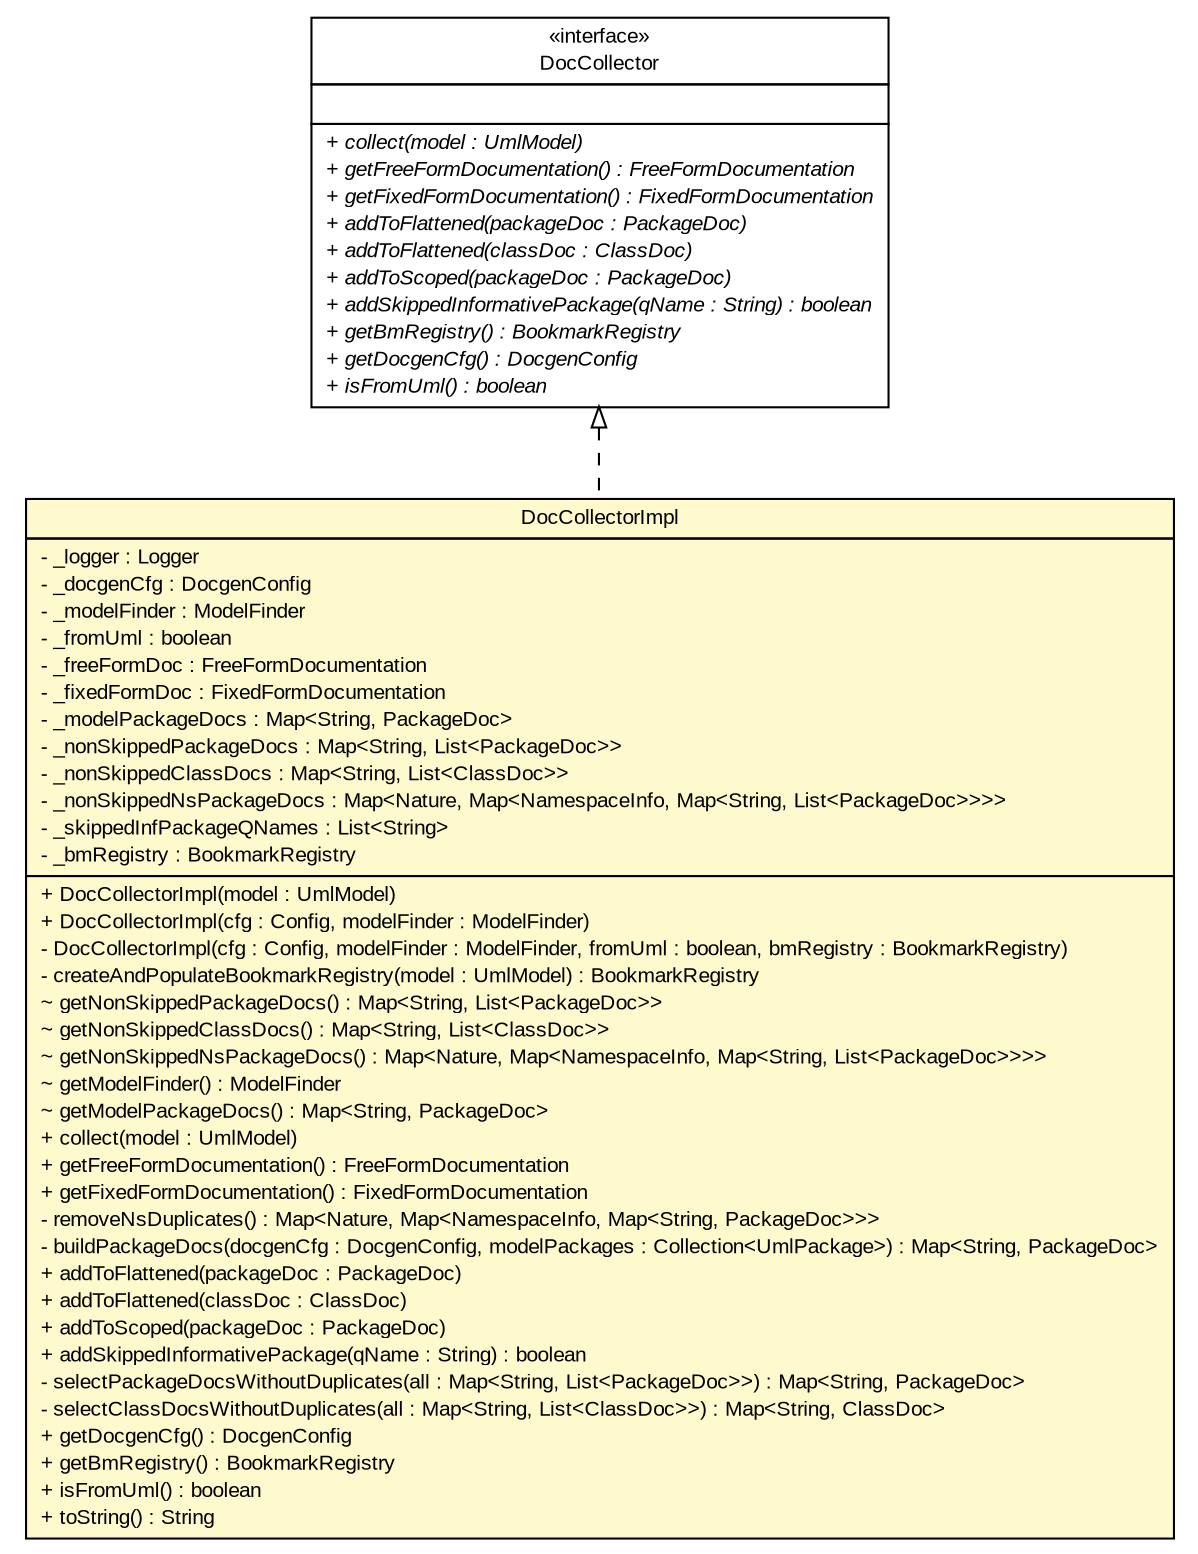 #!/usr/local/bin/dot
#
# Class diagram 
# Generated by UMLGraph version R5_6_6-6-g3bdff0 (http://www.umlgraph.org/)
#

digraph G {
	edge [fontname="arial",fontsize=10,labelfontname="arial",labelfontsize=10];
	node [fontname="arial",fontsize=10,shape=plaintext];
	nodesep=0.25;
	ranksep=0.5;
	// org.tanjakostic.jcleancim.docgen.collector.DocCollector
	c102711 [label=<<table title="org.tanjakostic.jcleancim.docgen.collector.DocCollector" border="0" cellborder="1" cellspacing="0" cellpadding="2" port="p" href="../DocCollector.html">
		<tr><td><table border="0" cellspacing="0" cellpadding="1">
<tr><td align="center" balign="center"> &#171;interface&#187; </td></tr>
<tr><td align="center" balign="center"> DocCollector </td></tr>
		</table></td></tr>
		<tr><td><table border="0" cellspacing="0" cellpadding="1">
<tr><td align="left" balign="left">  </td></tr>
		</table></td></tr>
		<tr><td><table border="0" cellspacing="0" cellpadding="1">
<tr><td align="left" balign="left"><font face="Arial Italic" point-size="10.0"> + collect(model : UmlModel) </font></td></tr>
<tr><td align="left" balign="left"><font face="Arial Italic" point-size="10.0"> + getFreeFormDocumentation() : FreeFormDocumentation </font></td></tr>
<tr><td align="left" balign="left"><font face="Arial Italic" point-size="10.0"> + getFixedFormDocumentation() : FixedFormDocumentation </font></td></tr>
<tr><td align="left" balign="left"><font face="Arial Italic" point-size="10.0"> + addToFlattened(packageDoc : PackageDoc) </font></td></tr>
<tr><td align="left" balign="left"><font face="Arial Italic" point-size="10.0"> + addToFlattened(classDoc : ClassDoc) </font></td></tr>
<tr><td align="left" balign="left"><font face="Arial Italic" point-size="10.0"> + addToScoped(packageDoc : PackageDoc) </font></td></tr>
<tr><td align="left" balign="left"><font face="Arial Italic" point-size="10.0"> + addSkippedInformativePackage(qName : String) : boolean </font></td></tr>
<tr><td align="left" balign="left"><font face="Arial Italic" point-size="10.0"> + getBmRegistry() : BookmarkRegistry </font></td></tr>
<tr><td align="left" balign="left"><font face="Arial Italic" point-size="10.0"> + getDocgenCfg() : DocgenConfig </font></td></tr>
<tr><td align="left" balign="left"><font face="Arial Italic" point-size="10.0"> + isFromUml() : boolean </font></td></tr>
		</table></td></tr>
		</table>>, URL="../DocCollector.html", fontname="arial", fontcolor="black", fontsize=10.0];
	// org.tanjakostic.jcleancim.docgen.collector.impl.DocCollectorImpl
	c102731 [label=<<table title="org.tanjakostic.jcleancim.docgen.collector.impl.DocCollectorImpl" border="0" cellborder="1" cellspacing="0" cellpadding="2" port="p" bgcolor="lemonChiffon" href="./DocCollectorImpl.html">
		<tr><td><table border="0" cellspacing="0" cellpadding="1">
<tr><td align="center" balign="center"> DocCollectorImpl </td></tr>
		</table></td></tr>
		<tr><td><table border="0" cellspacing="0" cellpadding="1">
<tr><td align="left" balign="left"> - _logger : Logger </td></tr>
<tr><td align="left" balign="left"> - _docgenCfg : DocgenConfig </td></tr>
<tr><td align="left" balign="left"> - _modelFinder : ModelFinder </td></tr>
<tr><td align="left" balign="left"> - _fromUml : boolean </td></tr>
<tr><td align="left" balign="left"> - _freeFormDoc : FreeFormDocumentation </td></tr>
<tr><td align="left" balign="left"> - _fixedFormDoc : FixedFormDocumentation </td></tr>
<tr><td align="left" balign="left"> - _modelPackageDocs : Map&lt;String, PackageDoc&gt; </td></tr>
<tr><td align="left" balign="left"> - _nonSkippedPackageDocs : Map&lt;String, List&lt;PackageDoc&gt;&gt; </td></tr>
<tr><td align="left" balign="left"> - _nonSkippedClassDocs : Map&lt;String, List&lt;ClassDoc&gt;&gt; </td></tr>
<tr><td align="left" balign="left"> - _nonSkippedNsPackageDocs : Map&lt;Nature, Map&lt;NamespaceInfo, Map&lt;String, List&lt;PackageDoc&gt;&gt;&gt;&gt; </td></tr>
<tr><td align="left" balign="left"> - _skippedInfPackageQNames : List&lt;String&gt; </td></tr>
<tr><td align="left" balign="left"> - _bmRegistry : BookmarkRegistry </td></tr>
		</table></td></tr>
		<tr><td><table border="0" cellspacing="0" cellpadding="1">
<tr><td align="left" balign="left"> + DocCollectorImpl(model : UmlModel) </td></tr>
<tr><td align="left" balign="left"> + DocCollectorImpl(cfg : Config, modelFinder : ModelFinder) </td></tr>
<tr><td align="left" balign="left"> - DocCollectorImpl(cfg : Config, modelFinder : ModelFinder, fromUml : boolean, bmRegistry : BookmarkRegistry) </td></tr>
<tr><td align="left" balign="left"> - createAndPopulateBookmarkRegistry(model : UmlModel) : BookmarkRegistry </td></tr>
<tr><td align="left" balign="left"> ~ getNonSkippedPackageDocs() : Map&lt;String, List&lt;PackageDoc&gt;&gt; </td></tr>
<tr><td align="left" balign="left"> ~ getNonSkippedClassDocs() : Map&lt;String, List&lt;ClassDoc&gt;&gt; </td></tr>
<tr><td align="left" balign="left"> ~ getNonSkippedNsPackageDocs() : Map&lt;Nature, Map&lt;NamespaceInfo, Map&lt;String, List&lt;PackageDoc&gt;&gt;&gt;&gt; </td></tr>
<tr><td align="left" balign="left"> ~ getModelFinder() : ModelFinder </td></tr>
<tr><td align="left" balign="left"> ~ getModelPackageDocs() : Map&lt;String, PackageDoc&gt; </td></tr>
<tr><td align="left" balign="left"> + collect(model : UmlModel) </td></tr>
<tr><td align="left" balign="left"> + getFreeFormDocumentation() : FreeFormDocumentation </td></tr>
<tr><td align="left" balign="left"> + getFixedFormDocumentation() : FixedFormDocumentation </td></tr>
<tr><td align="left" balign="left"> - removeNsDuplicates() : Map&lt;Nature, Map&lt;NamespaceInfo, Map&lt;String, PackageDoc&gt;&gt;&gt; </td></tr>
<tr><td align="left" balign="left"> - buildPackageDocs(docgenCfg : DocgenConfig, modelPackages : Collection&lt;UmlPackage&gt;) : Map&lt;String, PackageDoc&gt; </td></tr>
<tr><td align="left" balign="left"> + addToFlattened(packageDoc : PackageDoc) </td></tr>
<tr><td align="left" balign="left"> + addToFlattened(classDoc : ClassDoc) </td></tr>
<tr><td align="left" balign="left"> + addToScoped(packageDoc : PackageDoc) </td></tr>
<tr><td align="left" balign="left"> + addSkippedInformativePackage(qName : String) : boolean </td></tr>
<tr><td align="left" balign="left"> - selectPackageDocsWithoutDuplicates(all : Map&lt;String, List&lt;PackageDoc&gt;&gt;) : Map&lt;String, PackageDoc&gt; </td></tr>
<tr><td align="left" balign="left"> - selectClassDocsWithoutDuplicates(all : Map&lt;String, List&lt;ClassDoc&gt;&gt;) : Map&lt;String, ClassDoc&gt; </td></tr>
<tr><td align="left" balign="left"> + getDocgenCfg() : DocgenConfig </td></tr>
<tr><td align="left" balign="left"> + getBmRegistry() : BookmarkRegistry </td></tr>
<tr><td align="left" balign="left"> + isFromUml() : boolean </td></tr>
<tr><td align="left" balign="left"> + toString() : String </td></tr>
		</table></td></tr>
		</table>>, URL="./DocCollectorImpl.html", fontname="arial", fontcolor="black", fontsize=10.0];
	//org.tanjakostic.jcleancim.docgen.collector.impl.DocCollectorImpl implements org.tanjakostic.jcleancim.docgen.collector.DocCollector
	c102711:p -> c102731:p [dir=back,arrowtail=empty,style=dashed];
}

